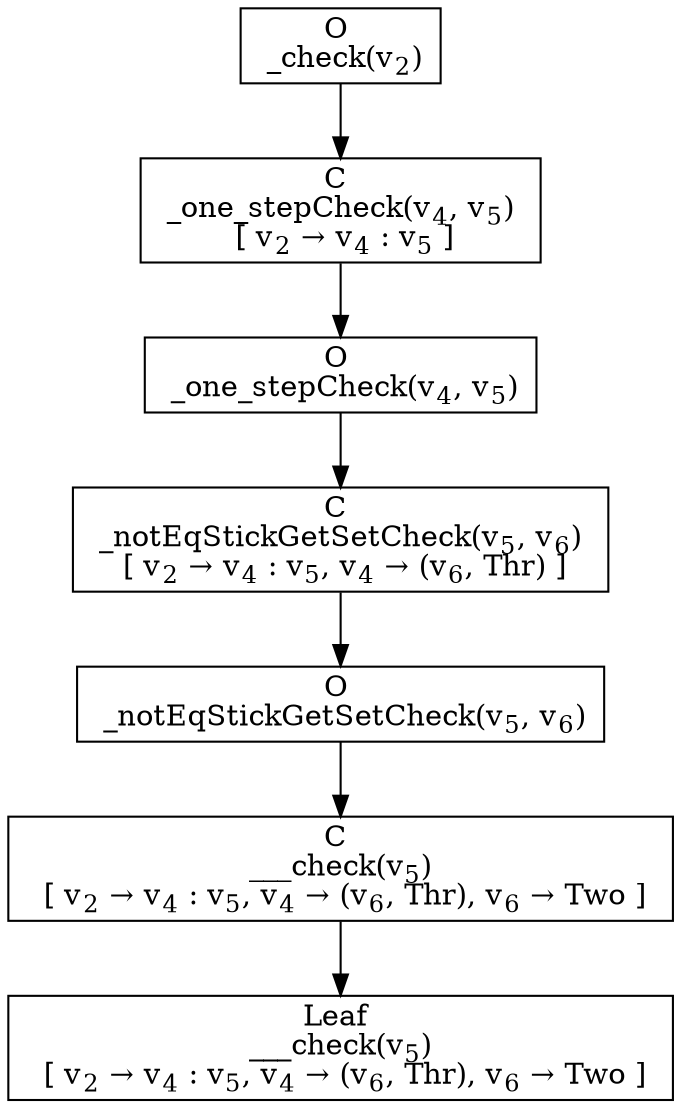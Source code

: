digraph {
    graph [rankdir=TB
          ,bgcolor=transparent];
    node [shape=box
         ,fillcolor=white
         ,style=filled];
    0 [label=<O <BR/> _check(v<SUB>2</SUB>)>];
    1 [label=<C <BR/> _one_stepCheck(v<SUB>4</SUB>, v<SUB>5</SUB>) <BR/>  [ v<SUB>2</SUB> &rarr; v<SUB>4</SUB> : v<SUB>5</SUB> ] >];
    2 [label=<O <BR/> _one_stepCheck(v<SUB>4</SUB>, v<SUB>5</SUB>)>];
    3 [label=<C <BR/> _notEqStickGetSetCheck(v<SUB>5</SUB>, v<SUB>6</SUB>) <BR/>  [ v<SUB>2</SUB> &rarr; v<SUB>4</SUB> : v<SUB>5</SUB>, v<SUB>4</SUB> &rarr; (v<SUB>6</SUB>, Thr) ] >];
    4 [label=<O <BR/> _notEqStickGetSetCheck(v<SUB>5</SUB>, v<SUB>6</SUB>)>];
    5 [label=<C <BR/> ___check(v<SUB>5</SUB>) <BR/>  [ v<SUB>2</SUB> &rarr; v<SUB>4</SUB> : v<SUB>5</SUB>, v<SUB>4</SUB> &rarr; (v<SUB>6</SUB>, Thr), v<SUB>6</SUB> &rarr; Two ] >];
    6 [label=<Leaf <BR/> ___check(v<SUB>5</SUB>) <BR/>  [ v<SUB>2</SUB> &rarr; v<SUB>4</SUB> : v<SUB>5</SUB>, v<SUB>4</SUB> &rarr; (v<SUB>6</SUB>, Thr), v<SUB>6</SUB> &rarr; Two ] >];
    0 -> 1 [label=""];
    1 -> 2 [label=""];
    2 -> 3 [label=""];
    3 -> 4 [label=""];
    4 -> 5 [label=""];
    5 -> 6 [label=""];
}